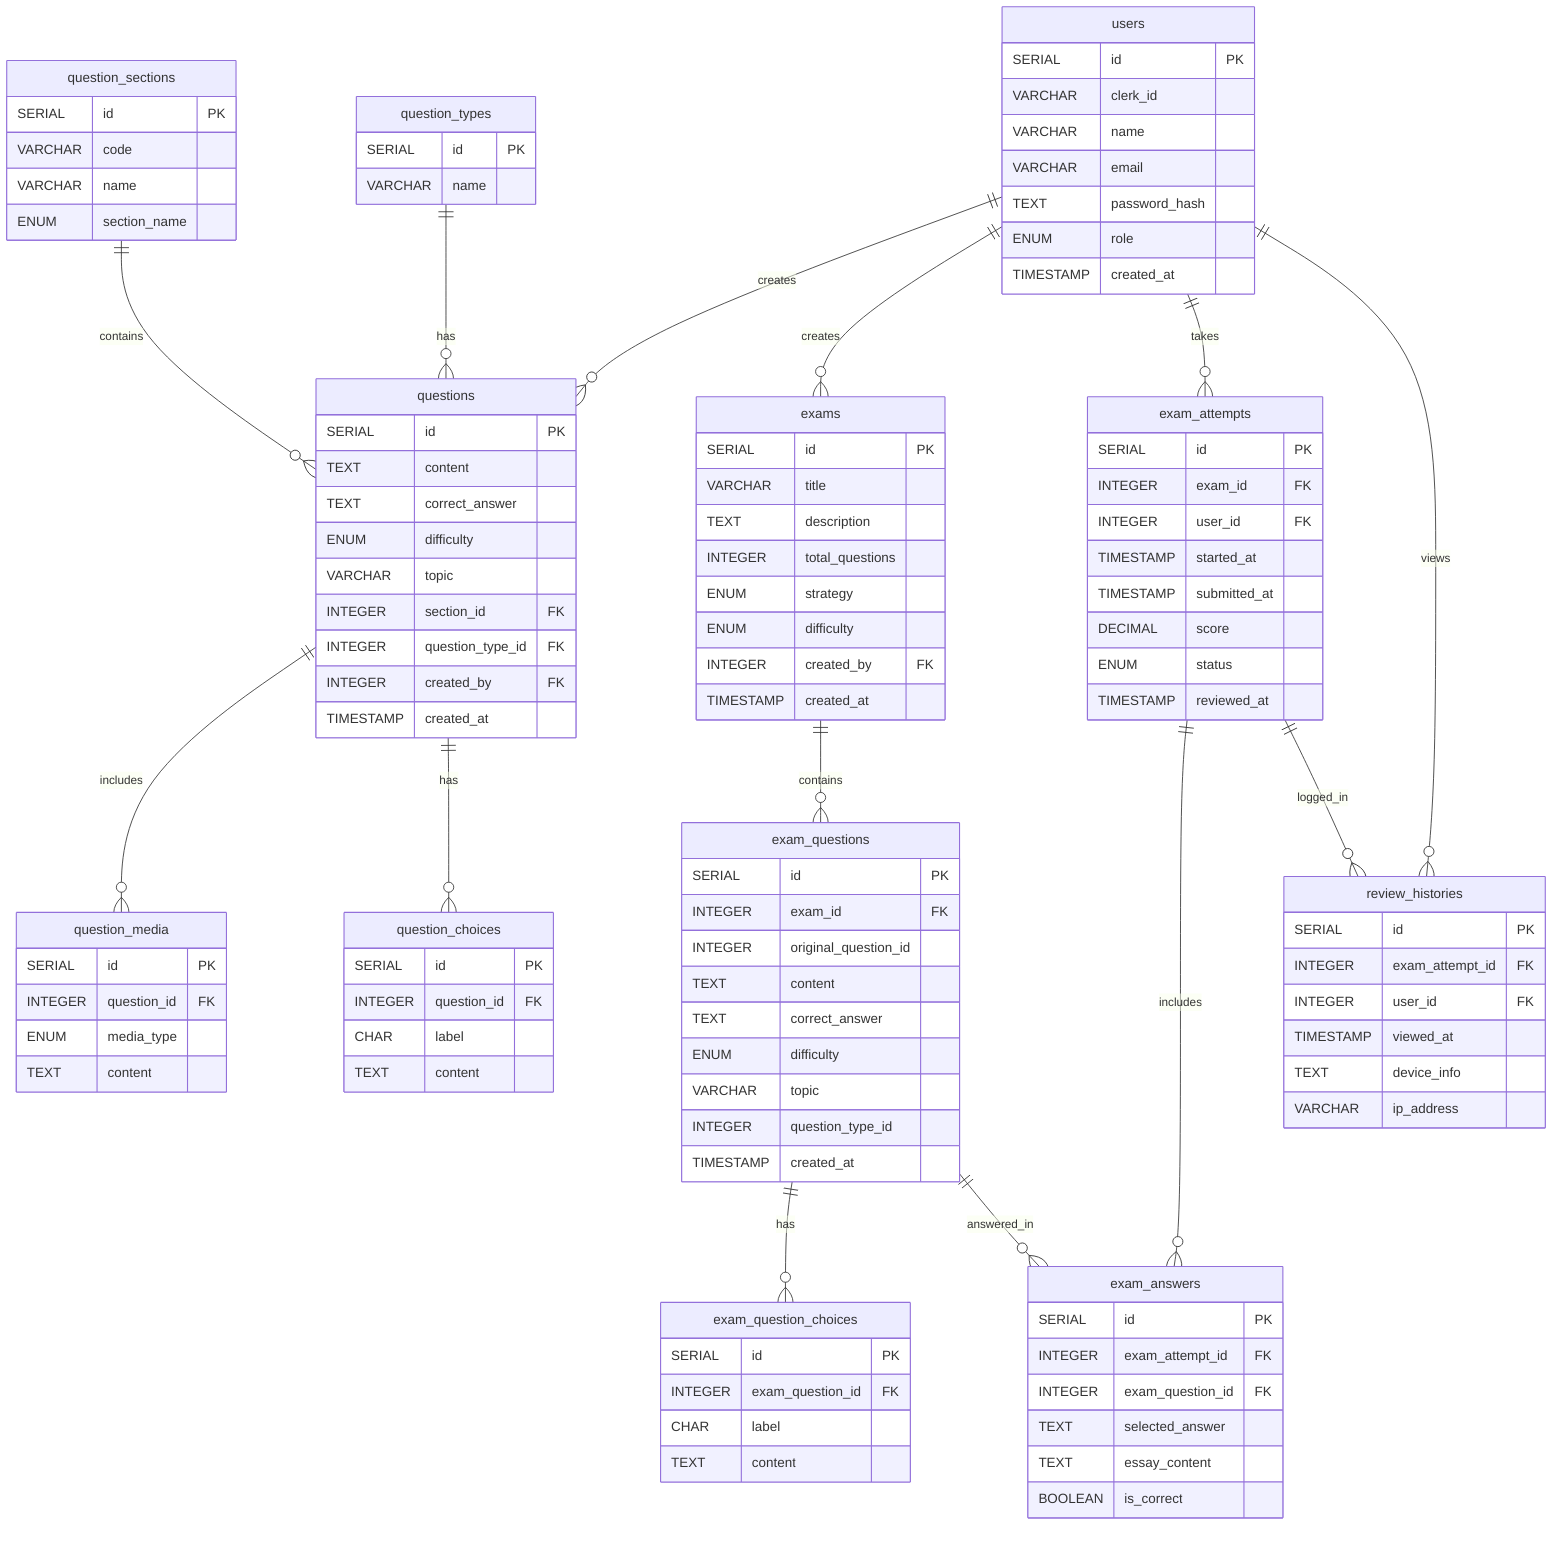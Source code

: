 ---
id: 1cfaf9e1-3b3e-4476-9d76-d0fa9614cd56
---
erDiagram

users {
  SERIAL id PK
  VARCHAR clerk_id
  VARCHAR name
  VARCHAR email
  TEXT password_hash
  ENUM role
  TIMESTAMP created_at
}

question_sections {
  SERIAL id PK
  VARCHAR code
  VARCHAR name
  ENUM section_name
}

question_types {
  SERIAL id PK
  VARCHAR name
}

questions {
  SERIAL id PK
  TEXT content
  TEXT correct_answer
  ENUM difficulty
  VARCHAR topic
  INTEGER section_id FK
  INTEGER question_type_id FK
  INTEGER created_by FK
  TIMESTAMP created_at
}

question_media {
  SERIAL id PK
  INTEGER question_id FK
  ENUM media_type
  TEXT content
}

question_choices {
  SERIAL id PK
  INTEGER question_id FK
  CHAR label
  TEXT content
}

exams {
  SERIAL id PK
  VARCHAR title
  TEXT description
  INTEGER total_questions
  ENUM strategy
  ENUM difficulty
  INTEGER created_by FK
  TIMESTAMP created_at
}

exam_questions {
  SERIAL id PK
  INTEGER exam_id FK
  INTEGER original_question_id
  TEXT content
  TEXT correct_answer
  ENUM difficulty
  VARCHAR topic
  INTEGER question_type_id
  TIMESTAMP created_at
}

exam_question_choices {
  SERIAL id PK
  INTEGER exam_question_id FK
  CHAR label
  TEXT content
}

exam_attempts {
  SERIAL id PK
  INTEGER exam_id FK
  INTEGER user_id FK
  TIMESTAMP started_at
  TIMESTAMP submitted_at
  DECIMAL score
  ENUM status
  TIMESTAMP reviewed_at
}

exam_answers {
  SERIAL id PK
  INTEGER exam_attempt_id FK
  INTEGER exam_question_id FK
  TEXT selected_answer
  TEXT essay_content
  BOOLEAN is_correct
}

review_histories {
  SERIAL id PK
  INTEGER exam_attempt_id FK
  INTEGER user_id FK
  TIMESTAMP viewed_at
  TEXT device_info
  VARCHAR ip_address
}

users ||--o{ questions : creates
users ||--o{ exams : creates
users ||--o{ exam_attempts : takes
users ||--o{ review_histories : views

question_sections ||--o{ questions : contains
question_types ||--o{ questions : has
questions ||--o{ question_media : includes
questions ||--o{ question_choices : has

exams ||--o{ exam_questions : contains
exam_questions ||--o{ exam_question_choices : has
exam_questions ||--o{ exam_answers : answered_in

exam_attempts ||--o{ exam_answers : includes
exam_attempts ||--o{ review_histories : logged_in